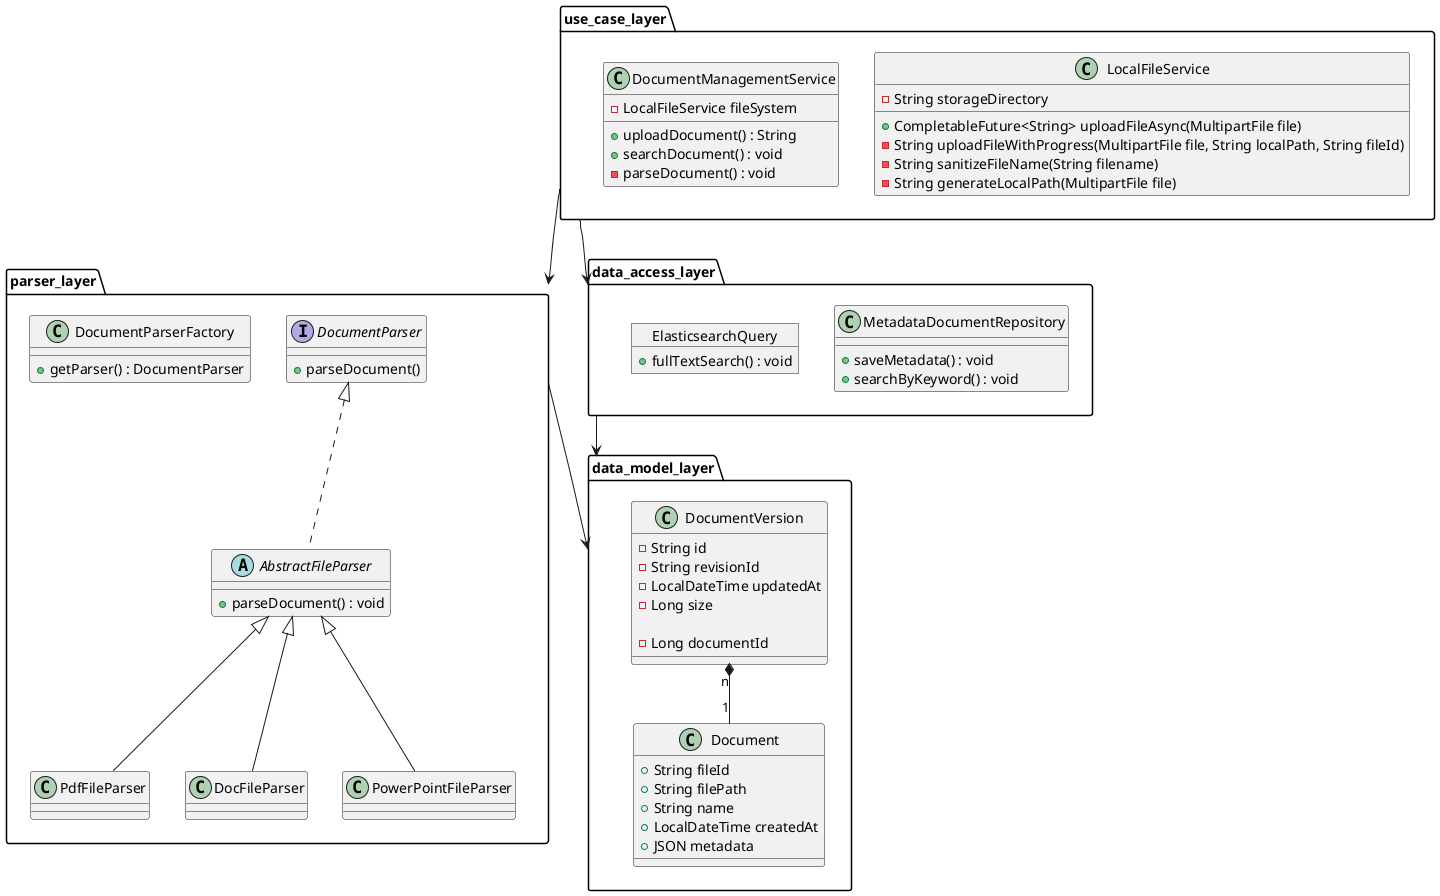 @startuml

package use_case_layer {

class LocalFileService {
    - String storageDirectory
    + CompletableFuture<String> uploadFileAsync(MultipartFile file)
    - String uploadFileWithProgress(MultipartFile file, String localPath, String fileId)
    - String sanitizeFileName(String filename)
    - String generateLocalPath(MultipartFile file)
    }

class DocumentManagementService {
    - LocalFileService fileSystem
    +uploadDocument() : String
    +searchDocument() : void
    -parseDocument() : void
    }

'LocalFileService <.. DocumentManagementService
}
package parser_layer {
interface DocumentParser {
    +parseDocument()
}

abstract class AbstractFileParser implements DocumentParser {
    +parseDocument() : void
}

class PdfFileParser extends AbstractFileParser {}
class DocFileParser extends AbstractFileParser {}
class PowerPointFileParser extends AbstractFileParser {}


class DocumentParserFactory {
    +getParser() : DocumentParser
}
}
package data_access_layer {
class MetadataDocumentRepository {
    +saveMetadata() : void
    +searchByKeyword() : void
}
object ElasticsearchQuery {
    +fullTextSearch() : void
    }


}
package data_model_layer {
class Document {
+ String fileId
+ String filePath
+ String name
+ LocalDateTime createdAt
+ JSON metadata
}
class DocumentVersion {
- String id
- String revisionId
- LocalDateTime updatedAt
- Long size

- Long documentId
}

DocumentVersion "n" *-- "1" Document
}

use_case_layer --> parser_layer
use_case_layer --> data_access_layer
parser_layer --> data_model_layer
data_access_layer --> data_model_layer

@enduml